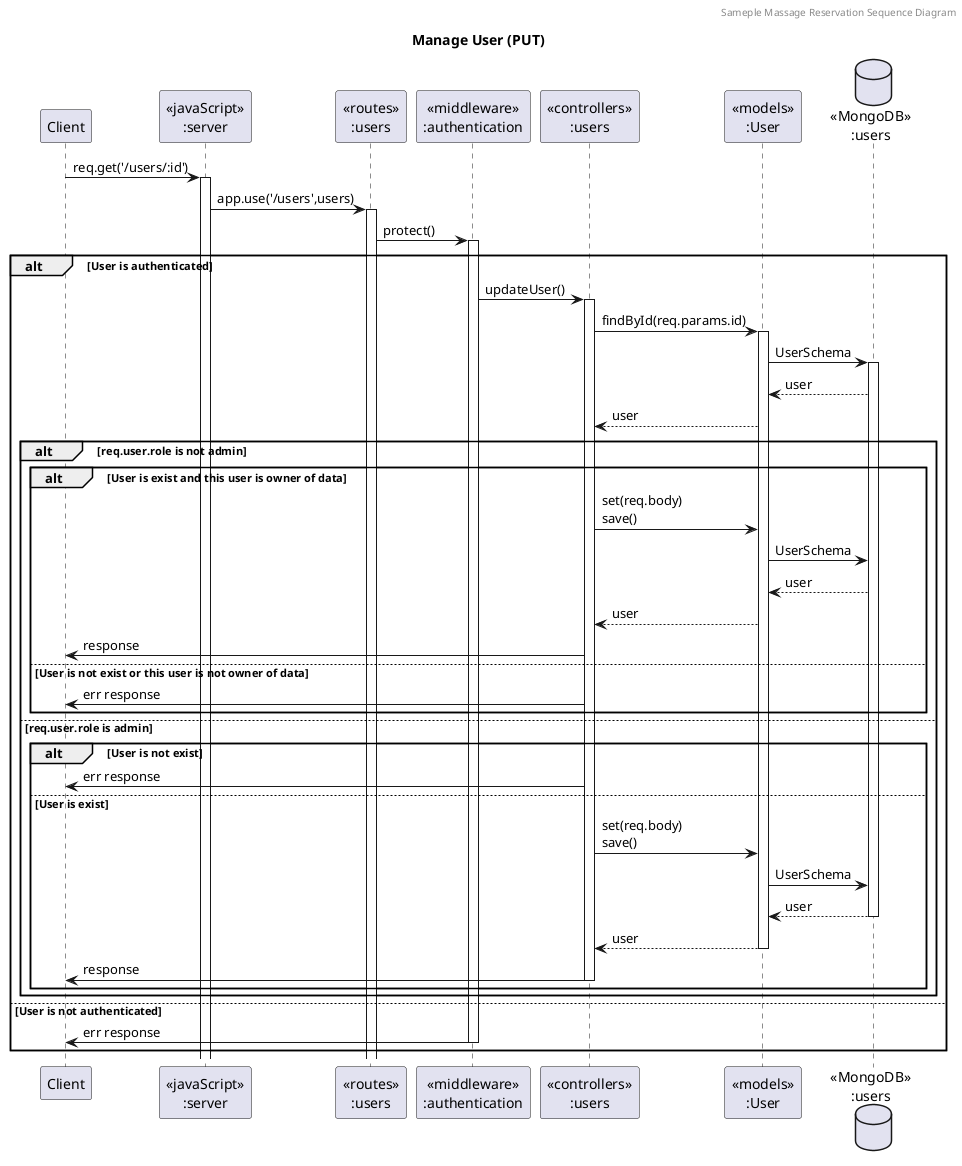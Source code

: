 @startuml Manage User (PUT)

header Sameple Massage Reservation Sequence Diagram
title "Manage User (PUT)"

participant "Client" as client
participant "<<javaScript>>\n:server" as server
participant "<<routes>>\n:users" as routerUsers
participant "<<middleware>>\n:authentication" as middleware
participant "<<controllers>>\n:users" as controllersUsers
participant "<<models>>\n:User" as modelUser
database "<<MongoDB>>\n:users" as UsersDatabase

client->server ++:req.get('/users/:id')
server->routerUsers ++:app.use('/users',users)
routerUsers->middleware ++: protect()
alt User is authenticated
    middleware -> controllersUsers ++: updateUser()
    controllersUsers->modelUser ++:findById(req.params.id)
    modelUser->UsersDatabase ++: UserSchema
    modelUser<--UsersDatabase : user
    controllersUsers<--modelUser: user
    alt req.user.role is not admin
        alt User is exist and this user is owner of data
            controllersUsers->modelUser :set(req.body)\nsave()
            modelUser ->UsersDatabase : UserSchema
            UsersDatabase --> modelUser : user
            controllersUsers <-- modelUser :user
            controllersUsers->client :response
        else User is not exist or this user is not owner of data
            controllersUsers->client : err response
        end
    else req.user.role is admin
        alt User is not exist
            controllersUsers->client : err response
        else User is exist
            controllersUsers->modelUser :set(req.body)\nsave()
            modelUser ->UsersDatabase : UserSchema
            UsersDatabase --> modelUser --: user
            controllersUsers <-- modelUser --:user
            controllersUsers->client --:response
        end
    end
else User is not authenticated
    middleware->client --: err response
end
@enduml
